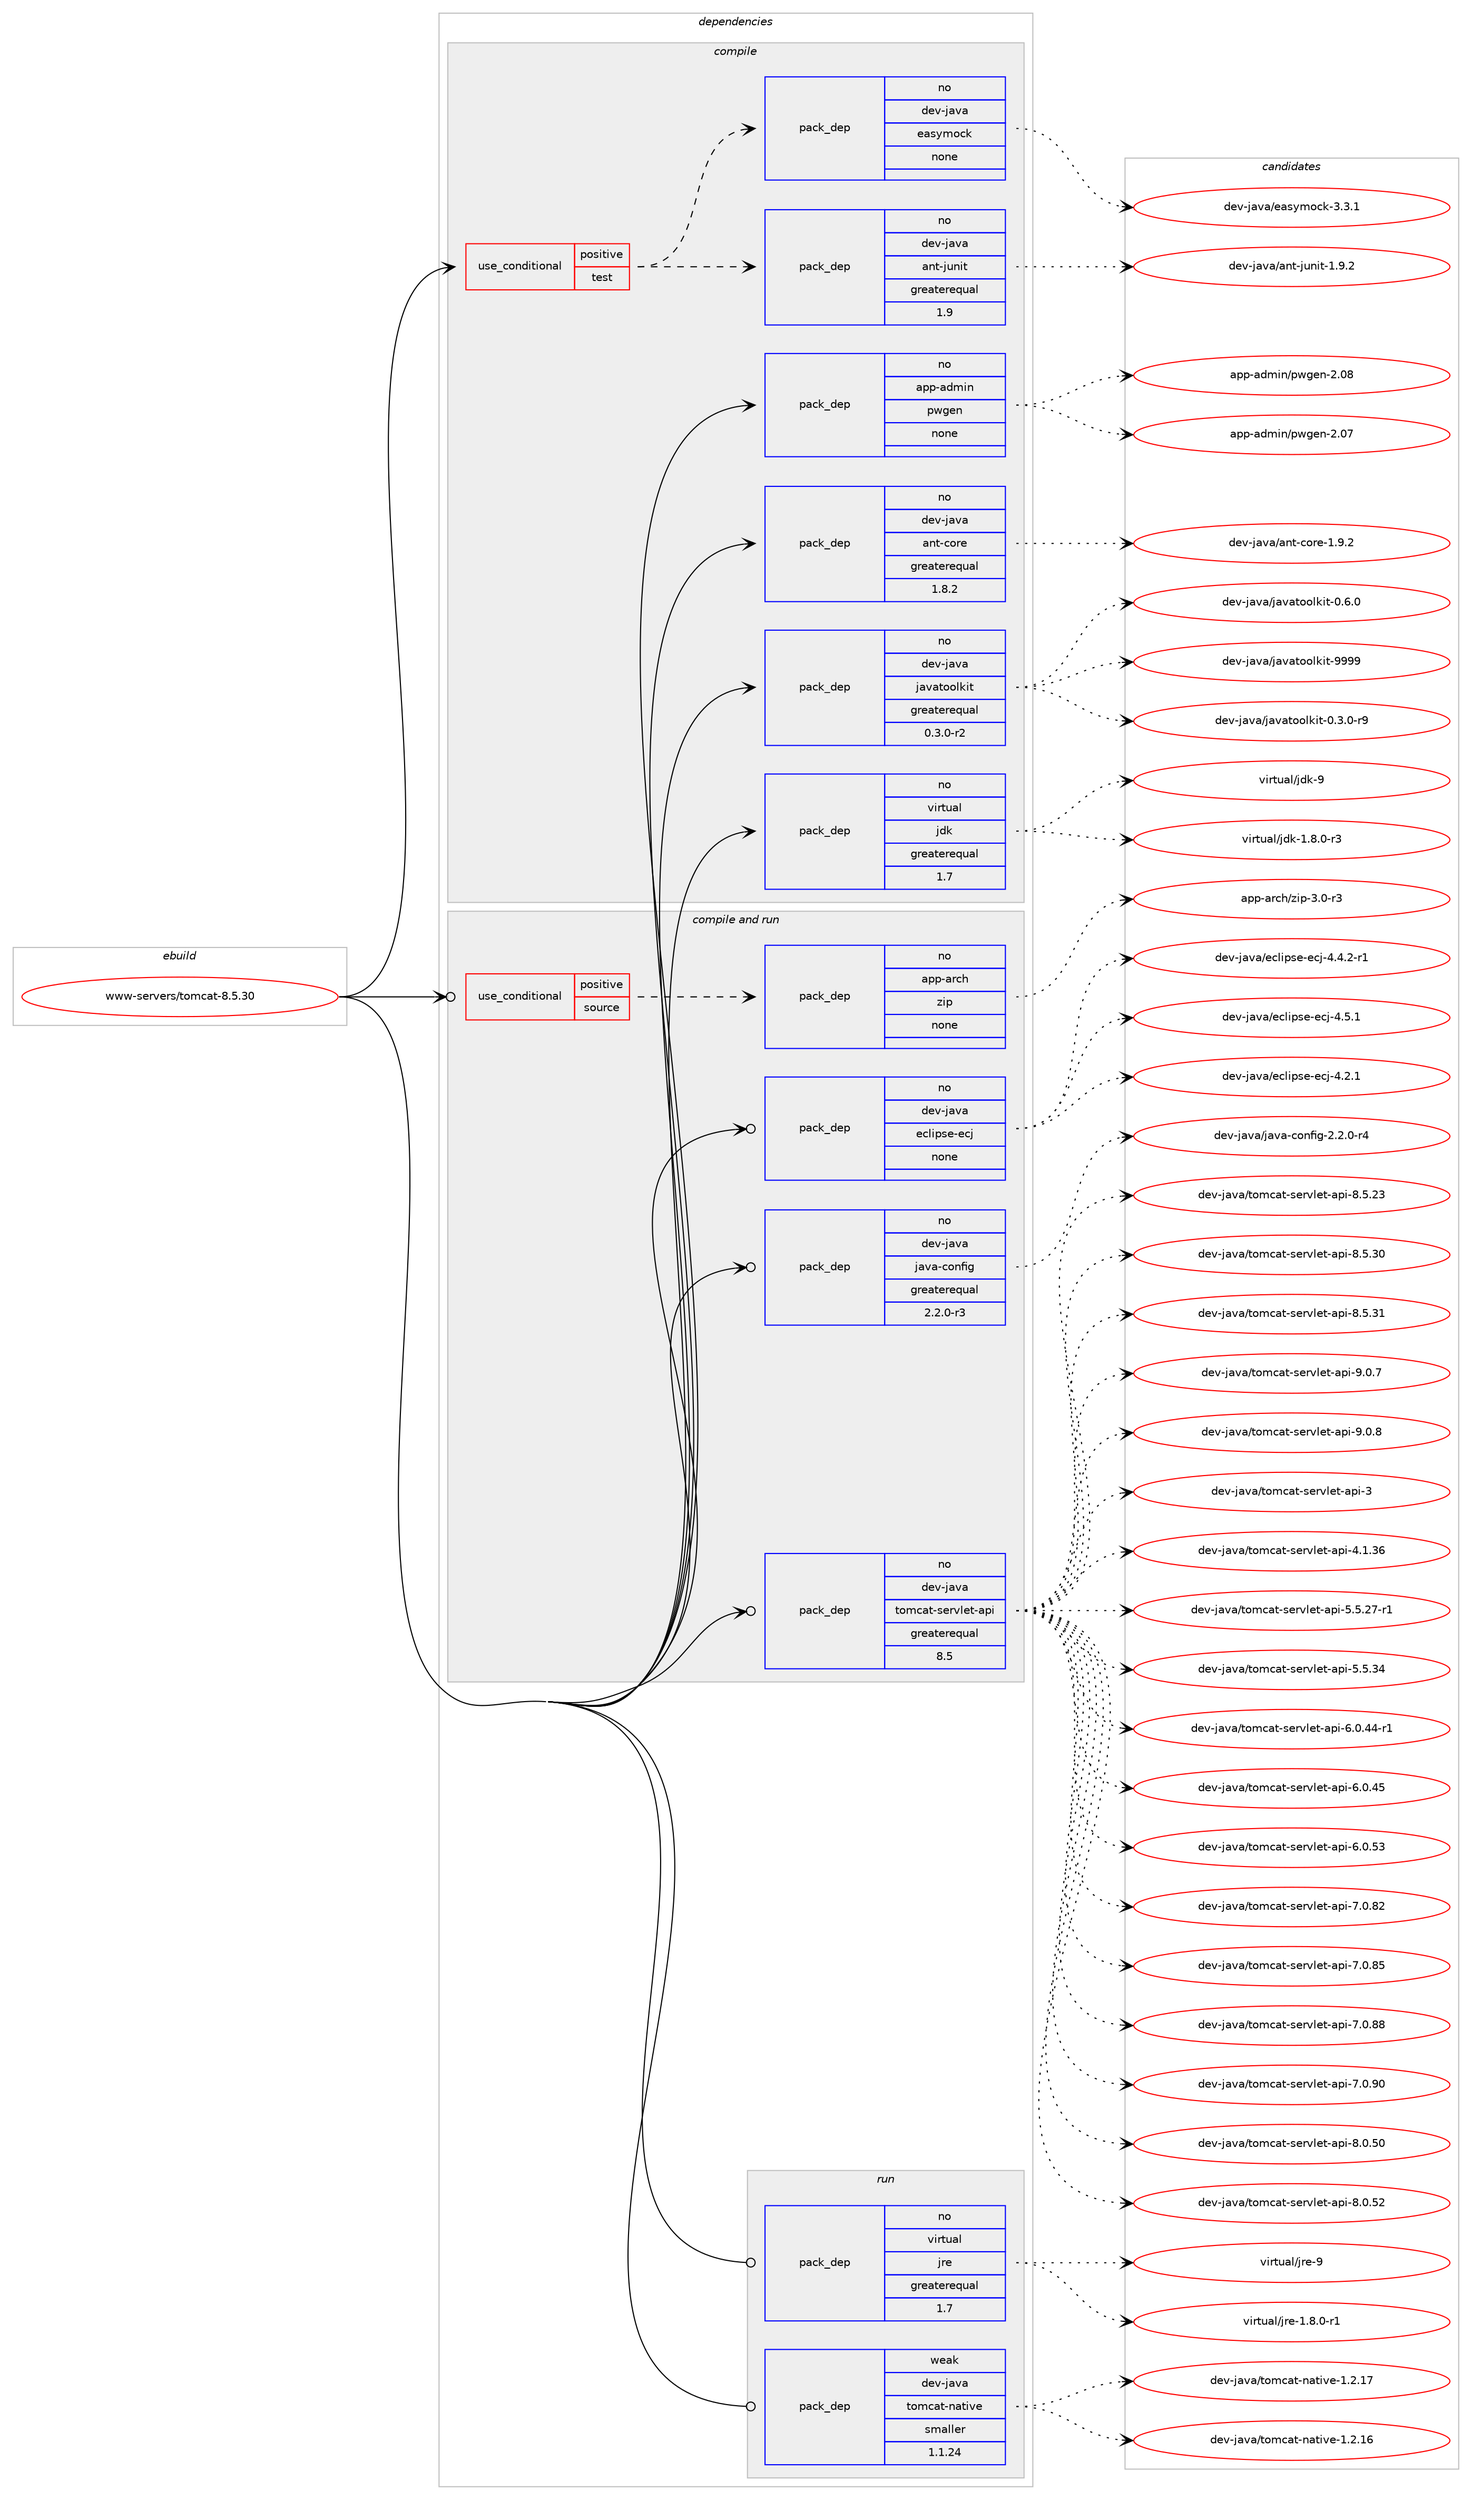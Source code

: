 digraph prolog {

# *************
# Graph options
# *************

newrank=true;
concentrate=true;
compound=true;
graph [rankdir=LR,fontname=Helvetica,fontsize=10,ranksep=1.5];#, ranksep=2.5, nodesep=0.2];
edge  [arrowhead=vee];
node  [fontname=Helvetica,fontsize=10];

# **********
# The ebuild
# **********

subgraph cluster_leftcol {
color=gray;
rank=same;
label=<<i>ebuild</i>>;
id [label="www-servers/tomcat-8.5.30", color=red, width=4, href="../www-servers/tomcat-8.5.30.svg"];
}

# ****************
# The dependencies
# ****************

subgraph cluster_midcol {
color=gray;
label=<<i>dependencies</i>>;
subgraph cluster_compile {
fillcolor="#eeeeee";
style=filled;
label=<<i>compile</i>>;
subgraph cond2852 {
dependency12837 [label=<<TABLE BORDER="0" CELLBORDER="1" CELLSPACING="0" CELLPADDING="4"><TR><TD ROWSPAN="3" CELLPADDING="10">use_conditional</TD></TR><TR><TD>positive</TD></TR><TR><TD>test</TD></TR></TABLE>>, shape=none, color=red];
subgraph pack9724 {
dependency12838 [label=<<TABLE BORDER="0" CELLBORDER="1" CELLSPACING="0" CELLPADDING="4" WIDTH="220"><TR><TD ROWSPAN="6" CELLPADDING="30">pack_dep</TD></TR><TR><TD WIDTH="110">no</TD></TR><TR><TD>dev-java</TD></TR><TR><TD>ant-junit</TD></TR><TR><TD>greaterequal</TD></TR><TR><TD>1.9</TD></TR></TABLE>>, shape=none, color=blue];
}
dependency12837:e -> dependency12838:w [weight=20,style="dashed",arrowhead="vee"];
subgraph pack9725 {
dependency12839 [label=<<TABLE BORDER="0" CELLBORDER="1" CELLSPACING="0" CELLPADDING="4" WIDTH="220"><TR><TD ROWSPAN="6" CELLPADDING="30">pack_dep</TD></TR><TR><TD WIDTH="110">no</TD></TR><TR><TD>dev-java</TD></TR><TR><TD>easymock</TD></TR><TR><TD>none</TD></TR><TR><TD></TD></TR></TABLE>>, shape=none, color=blue];
}
dependency12837:e -> dependency12839:w [weight=20,style="dashed",arrowhead="vee"];
}
id:e -> dependency12837:w [weight=20,style="solid",arrowhead="vee"];
subgraph pack9726 {
dependency12840 [label=<<TABLE BORDER="0" CELLBORDER="1" CELLSPACING="0" CELLPADDING="4" WIDTH="220"><TR><TD ROWSPAN="6" CELLPADDING="30">pack_dep</TD></TR><TR><TD WIDTH="110">no</TD></TR><TR><TD>app-admin</TD></TR><TR><TD>pwgen</TD></TR><TR><TD>none</TD></TR><TR><TD></TD></TR></TABLE>>, shape=none, color=blue];
}
id:e -> dependency12840:w [weight=20,style="solid",arrowhead="vee"];
subgraph pack9727 {
dependency12841 [label=<<TABLE BORDER="0" CELLBORDER="1" CELLSPACING="0" CELLPADDING="4" WIDTH="220"><TR><TD ROWSPAN="6" CELLPADDING="30">pack_dep</TD></TR><TR><TD WIDTH="110">no</TD></TR><TR><TD>dev-java</TD></TR><TR><TD>ant-core</TD></TR><TR><TD>greaterequal</TD></TR><TR><TD>1.8.2</TD></TR></TABLE>>, shape=none, color=blue];
}
id:e -> dependency12841:w [weight=20,style="solid",arrowhead="vee"];
subgraph pack9728 {
dependency12842 [label=<<TABLE BORDER="0" CELLBORDER="1" CELLSPACING="0" CELLPADDING="4" WIDTH="220"><TR><TD ROWSPAN="6" CELLPADDING="30">pack_dep</TD></TR><TR><TD WIDTH="110">no</TD></TR><TR><TD>dev-java</TD></TR><TR><TD>javatoolkit</TD></TR><TR><TD>greaterequal</TD></TR><TR><TD>0.3.0-r2</TD></TR></TABLE>>, shape=none, color=blue];
}
id:e -> dependency12842:w [weight=20,style="solid",arrowhead="vee"];
subgraph pack9729 {
dependency12843 [label=<<TABLE BORDER="0" CELLBORDER="1" CELLSPACING="0" CELLPADDING="4" WIDTH="220"><TR><TD ROWSPAN="6" CELLPADDING="30">pack_dep</TD></TR><TR><TD WIDTH="110">no</TD></TR><TR><TD>virtual</TD></TR><TR><TD>jdk</TD></TR><TR><TD>greaterequal</TD></TR><TR><TD>1.7</TD></TR></TABLE>>, shape=none, color=blue];
}
id:e -> dependency12843:w [weight=20,style="solid",arrowhead="vee"];
}
subgraph cluster_compileandrun {
fillcolor="#eeeeee";
style=filled;
label=<<i>compile and run</i>>;
subgraph cond2853 {
dependency12844 [label=<<TABLE BORDER="0" CELLBORDER="1" CELLSPACING="0" CELLPADDING="4"><TR><TD ROWSPAN="3" CELLPADDING="10">use_conditional</TD></TR><TR><TD>positive</TD></TR><TR><TD>source</TD></TR></TABLE>>, shape=none, color=red];
subgraph pack9730 {
dependency12845 [label=<<TABLE BORDER="0" CELLBORDER="1" CELLSPACING="0" CELLPADDING="4" WIDTH="220"><TR><TD ROWSPAN="6" CELLPADDING="30">pack_dep</TD></TR><TR><TD WIDTH="110">no</TD></TR><TR><TD>app-arch</TD></TR><TR><TD>zip</TD></TR><TR><TD>none</TD></TR><TR><TD></TD></TR></TABLE>>, shape=none, color=blue];
}
dependency12844:e -> dependency12845:w [weight=20,style="dashed",arrowhead="vee"];
}
id:e -> dependency12844:w [weight=20,style="solid",arrowhead="odotvee"];
subgraph pack9731 {
dependency12846 [label=<<TABLE BORDER="0" CELLBORDER="1" CELLSPACING="0" CELLPADDING="4" WIDTH="220"><TR><TD ROWSPAN="6" CELLPADDING="30">pack_dep</TD></TR><TR><TD WIDTH="110">no</TD></TR><TR><TD>dev-java</TD></TR><TR><TD>eclipse-ecj</TD></TR><TR><TD>none</TD></TR><TR><TD></TD></TR></TABLE>>, shape=none, color=blue];
}
id:e -> dependency12846:w [weight=20,style="solid",arrowhead="odotvee"];
subgraph pack9732 {
dependency12847 [label=<<TABLE BORDER="0" CELLBORDER="1" CELLSPACING="0" CELLPADDING="4" WIDTH="220"><TR><TD ROWSPAN="6" CELLPADDING="30">pack_dep</TD></TR><TR><TD WIDTH="110">no</TD></TR><TR><TD>dev-java</TD></TR><TR><TD>java-config</TD></TR><TR><TD>greaterequal</TD></TR><TR><TD>2.2.0-r3</TD></TR></TABLE>>, shape=none, color=blue];
}
id:e -> dependency12847:w [weight=20,style="solid",arrowhead="odotvee"];
subgraph pack9733 {
dependency12848 [label=<<TABLE BORDER="0" CELLBORDER="1" CELLSPACING="0" CELLPADDING="4" WIDTH="220"><TR><TD ROWSPAN="6" CELLPADDING="30">pack_dep</TD></TR><TR><TD WIDTH="110">no</TD></TR><TR><TD>dev-java</TD></TR><TR><TD>tomcat-servlet-api</TD></TR><TR><TD>greaterequal</TD></TR><TR><TD>8.5</TD></TR></TABLE>>, shape=none, color=blue];
}
id:e -> dependency12848:w [weight=20,style="solid",arrowhead="odotvee"];
}
subgraph cluster_run {
fillcolor="#eeeeee";
style=filled;
label=<<i>run</i>>;
subgraph pack9734 {
dependency12849 [label=<<TABLE BORDER="0" CELLBORDER="1" CELLSPACING="0" CELLPADDING="4" WIDTH="220"><TR><TD ROWSPAN="6" CELLPADDING="30">pack_dep</TD></TR><TR><TD WIDTH="110">no</TD></TR><TR><TD>virtual</TD></TR><TR><TD>jre</TD></TR><TR><TD>greaterequal</TD></TR><TR><TD>1.7</TD></TR></TABLE>>, shape=none, color=blue];
}
id:e -> dependency12849:w [weight=20,style="solid",arrowhead="odot"];
subgraph pack9735 {
dependency12850 [label=<<TABLE BORDER="0" CELLBORDER="1" CELLSPACING="0" CELLPADDING="4" WIDTH="220"><TR><TD ROWSPAN="6" CELLPADDING="30">pack_dep</TD></TR><TR><TD WIDTH="110">weak</TD></TR><TR><TD>dev-java</TD></TR><TR><TD>tomcat-native</TD></TR><TR><TD>smaller</TD></TR><TR><TD>1.1.24</TD></TR></TABLE>>, shape=none, color=blue];
}
id:e -> dependency12850:w [weight=20,style="solid",arrowhead="odot"];
}
}

# **************
# The candidates
# **************

subgraph cluster_choices {
rank=same;
color=gray;
label=<<i>candidates</i>>;

subgraph choice9724 {
color=black;
nodesep=1;
choice100101118451069711897479711011645106117110105116454946574650 [label="dev-java/ant-junit-1.9.2", color=red, width=4,href="../dev-java/ant-junit-1.9.2.svg"];
dependency12838:e -> choice100101118451069711897479711011645106117110105116454946574650:w [style=dotted,weight="100"];
}
subgraph choice9725 {
color=black;
nodesep=1;
choice100101118451069711897471019711512110911199107455146514649 [label="dev-java/easymock-3.3.1", color=red, width=4,href="../dev-java/easymock-3.3.1.svg"];
dependency12839:e -> choice100101118451069711897471019711512110911199107455146514649:w [style=dotted,weight="100"];
}
subgraph choice9726 {
color=black;
nodesep=1;
choice971121124597100109105110471121191031011104550464855 [label="app-admin/pwgen-2.07", color=red, width=4,href="../app-admin/pwgen-2.07.svg"];
choice971121124597100109105110471121191031011104550464856 [label="app-admin/pwgen-2.08", color=red, width=4,href="../app-admin/pwgen-2.08.svg"];
dependency12840:e -> choice971121124597100109105110471121191031011104550464855:w [style=dotted,weight="100"];
dependency12840:e -> choice971121124597100109105110471121191031011104550464856:w [style=dotted,weight="100"];
}
subgraph choice9727 {
color=black;
nodesep=1;
choice10010111845106971189747971101164599111114101454946574650 [label="dev-java/ant-core-1.9.2", color=red, width=4,href="../dev-java/ant-core-1.9.2.svg"];
dependency12841:e -> choice10010111845106971189747971101164599111114101454946574650:w [style=dotted,weight="100"];
}
subgraph choice9728 {
color=black;
nodesep=1;
choice1001011184510697118974710697118971161111111081071051164548465146484511457 [label="dev-java/javatoolkit-0.3.0-r9", color=red, width=4,href="../dev-java/javatoolkit-0.3.0-r9.svg"];
choice100101118451069711897471069711897116111111108107105116454846544648 [label="dev-java/javatoolkit-0.6.0", color=red, width=4,href="../dev-java/javatoolkit-0.6.0.svg"];
choice1001011184510697118974710697118971161111111081071051164557575757 [label="dev-java/javatoolkit-9999", color=red, width=4,href="../dev-java/javatoolkit-9999.svg"];
dependency12842:e -> choice1001011184510697118974710697118971161111111081071051164548465146484511457:w [style=dotted,weight="100"];
dependency12842:e -> choice100101118451069711897471069711897116111111108107105116454846544648:w [style=dotted,weight="100"];
dependency12842:e -> choice1001011184510697118974710697118971161111111081071051164557575757:w [style=dotted,weight="100"];
}
subgraph choice9729 {
color=black;
nodesep=1;
choice11810511411611797108471061001074549465646484511451 [label="virtual/jdk-1.8.0-r3", color=red, width=4,href="../virtual/jdk-1.8.0-r3.svg"];
choice11810511411611797108471061001074557 [label="virtual/jdk-9", color=red, width=4,href="../virtual/jdk-9.svg"];
dependency12843:e -> choice11810511411611797108471061001074549465646484511451:w [style=dotted,weight="100"];
dependency12843:e -> choice11810511411611797108471061001074557:w [style=dotted,weight="100"];
}
subgraph choice9730 {
color=black;
nodesep=1;
choice9711211245971149910447122105112455146484511451 [label="app-arch/zip-3.0-r3", color=red, width=4,href="../app-arch/zip-3.0-r3.svg"];
dependency12845:e -> choice9711211245971149910447122105112455146484511451:w [style=dotted,weight="100"];
}
subgraph choice9731 {
color=black;
nodesep=1;
choice10010111845106971189747101991081051121151014510199106455246504649 [label="dev-java/eclipse-ecj-4.2.1", color=red, width=4,href="../dev-java/eclipse-ecj-4.2.1.svg"];
choice100101118451069711897471019910810511211510145101991064552465246504511449 [label="dev-java/eclipse-ecj-4.4.2-r1", color=red, width=4,href="../dev-java/eclipse-ecj-4.4.2-r1.svg"];
choice10010111845106971189747101991081051121151014510199106455246534649 [label="dev-java/eclipse-ecj-4.5.1", color=red, width=4,href="../dev-java/eclipse-ecj-4.5.1.svg"];
dependency12846:e -> choice10010111845106971189747101991081051121151014510199106455246504649:w [style=dotted,weight="100"];
dependency12846:e -> choice100101118451069711897471019910810511211510145101991064552465246504511449:w [style=dotted,weight="100"];
dependency12846:e -> choice10010111845106971189747101991081051121151014510199106455246534649:w [style=dotted,weight="100"];
}
subgraph choice9732 {
color=black;
nodesep=1;
choice10010111845106971189747106971189745991111101021051034550465046484511452 [label="dev-java/java-config-2.2.0-r4", color=red, width=4,href="../dev-java/java-config-2.2.0-r4.svg"];
dependency12847:e -> choice10010111845106971189747106971189745991111101021051034550465046484511452:w [style=dotted,weight="100"];
}
subgraph choice9733 {
color=black;
nodesep=1;
choice1001011184510697118974711611110999971164511510111411810810111645971121054551 [label="dev-java/tomcat-servlet-api-3", color=red, width=4,href="../dev-java/tomcat-servlet-api-3.svg"];
choice10010111845106971189747116111109999711645115101114118108101116459711210545524649465154 [label="dev-java/tomcat-servlet-api-4.1.36", color=red, width=4,href="../dev-java/tomcat-servlet-api-4.1.36.svg"];
choice100101118451069711897471161111099997116451151011141181081011164597112105455346534650554511449 [label="dev-java/tomcat-servlet-api-5.5.27-r1", color=red, width=4,href="../dev-java/tomcat-servlet-api-5.5.27-r1.svg"];
choice10010111845106971189747116111109999711645115101114118108101116459711210545534653465152 [label="dev-java/tomcat-servlet-api-5.5.34", color=red, width=4,href="../dev-java/tomcat-servlet-api-5.5.34.svg"];
choice100101118451069711897471161111099997116451151011141181081011164597112105455446484652524511449 [label="dev-java/tomcat-servlet-api-6.0.44-r1", color=red, width=4,href="../dev-java/tomcat-servlet-api-6.0.44-r1.svg"];
choice10010111845106971189747116111109999711645115101114118108101116459711210545544648465253 [label="dev-java/tomcat-servlet-api-6.0.45", color=red, width=4,href="../dev-java/tomcat-servlet-api-6.0.45.svg"];
choice10010111845106971189747116111109999711645115101114118108101116459711210545544648465351 [label="dev-java/tomcat-servlet-api-6.0.53", color=red, width=4,href="../dev-java/tomcat-servlet-api-6.0.53.svg"];
choice10010111845106971189747116111109999711645115101114118108101116459711210545554648465650 [label="dev-java/tomcat-servlet-api-7.0.82", color=red, width=4,href="../dev-java/tomcat-servlet-api-7.0.82.svg"];
choice10010111845106971189747116111109999711645115101114118108101116459711210545554648465653 [label="dev-java/tomcat-servlet-api-7.0.85", color=red, width=4,href="../dev-java/tomcat-servlet-api-7.0.85.svg"];
choice10010111845106971189747116111109999711645115101114118108101116459711210545554648465656 [label="dev-java/tomcat-servlet-api-7.0.88", color=red, width=4,href="../dev-java/tomcat-servlet-api-7.0.88.svg"];
choice10010111845106971189747116111109999711645115101114118108101116459711210545554648465748 [label="dev-java/tomcat-servlet-api-7.0.90", color=red, width=4,href="../dev-java/tomcat-servlet-api-7.0.90.svg"];
choice10010111845106971189747116111109999711645115101114118108101116459711210545564648465348 [label="dev-java/tomcat-servlet-api-8.0.50", color=red, width=4,href="../dev-java/tomcat-servlet-api-8.0.50.svg"];
choice10010111845106971189747116111109999711645115101114118108101116459711210545564648465350 [label="dev-java/tomcat-servlet-api-8.0.52", color=red, width=4,href="../dev-java/tomcat-servlet-api-8.0.52.svg"];
choice10010111845106971189747116111109999711645115101114118108101116459711210545564653465051 [label="dev-java/tomcat-servlet-api-8.5.23", color=red, width=4,href="../dev-java/tomcat-servlet-api-8.5.23.svg"];
choice10010111845106971189747116111109999711645115101114118108101116459711210545564653465148 [label="dev-java/tomcat-servlet-api-8.5.30", color=red, width=4,href="../dev-java/tomcat-servlet-api-8.5.30.svg"];
choice10010111845106971189747116111109999711645115101114118108101116459711210545564653465149 [label="dev-java/tomcat-servlet-api-8.5.31", color=red, width=4,href="../dev-java/tomcat-servlet-api-8.5.31.svg"];
choice100101118451069711897471161111099997116451151011141181081011164597112105455746484655 [label="dev-java/tomcat-servlet-api-9.0.7", color=red, width=4,href="../dev-java/tomcat-servlet-api-9.0.7.svg"];
choice100101118451069711897471161111099997116451151011141181081011164597112105455746484656 [label="dev-java/tomcat-servlet-api-9.0.8", color=red, width=4,href="../dev-java/tomcat-servlet-api-9.0.8.svg"];
dependency12848:e -> choice1001011184510697118974711611110999971164511510111411810810111645971121054551:w [style=dotted,weight="100"];
dependency12848:e -> choice10010111845106971189747116111109999711645115101114118108101116459711210545524649465154:w [style=dotted,weight="100"];
dependency12848:e -> choice100101118451069711897471161111099997116451151011141181081011164597112105455346534650554511449:w [style=dotted,weight="100"];
dependency12848:e -> choice10010111845106971189747116111109999711645115101114118108101116459711210545534653465152:w [style=dotted,weight="100"];
dependency12848:e -> choice100101118451069711897471161111099997116451151011141181081011164597112105455446484652524511449:w [style=dotted,weight="100"];
dependency12848:e -> choice10010111845106971189747116111109999711645115101114118108101116459711210545544648465253:w [style=dotted,weight="100"];
dependency12848:e -> choice10010111845106971189747116111109999711645115101114118108101116459711210545544648465351:w [style=dotted,weight="100"];
dependency12848:e -> choice10010111845106971189747116111109999711645115101114118108101116459711210545554648465650:w [style=dotted,weight="100"];
dependency12848:e -> choice10010111845106971189747116111109999711645115101114118108101116459711210545554648465653:w [style=dotted,weight="100"];
dependency12848:e -> choice10010111845106971189747116111109999711645115101114118108101116459711210545554648465656:w [style=dotted,weight="100"];
dependency12848:e -> choice10010111845106971189747116111109999711645115101114118108101116459711210545554648465748:w [style=dotted,weight="100"];
dependency12848:e -> choice10010111845106971189747116111109999711645115101114118108101116459711210545564648465348:w [style=dotted,weight="100"];
dependency12848:e -> choice10010111845106971189747116111109999711645115101114118108101116459711210545564648465350:w [style=dotted,weight="100"];
dependency12848:e -> choice10010111845106971189747116111109999711645115101114118108101116459711210545564653465051:w [style=dotted,weight="100"];
dependency12848:e -> choice10010111845106971189747116111109999711645115101114118108101116459711210545564653465148:w [style=dotted,weight="100"];
dependency12848:e -> choice10010111845106971189747116111109999711645115101114118108101116459711210545564653465149:w [style=dotted,weight="100"];
dependency12848:e -> choice100101118451069711897471161111099997116451151011141181081011164597112105455746484655:w [style=dotted,weight="100"];
dependency12848:e -> choice100101118451069711897471161111099997116451151011141181081011164597112105455746484656:w [style=dotted,weight="100"];
}
subgraph choice9734 {
color=black;
nodesep=1;
choice11810511411611797108471061141014549465646484511449 [label="virtual/jre-1.8.0-r1", color=red, width=4,href="../virtual/jre-1.8.0-r1.svg"];
choice11810511411611797108471061141014557 [label="virtual/jre-9", color=red, width=4,href="../virtual/jre-9.svg"];
dependency12849:e -> choice11810511411611797108471061141014549465646484511449:w [style=dotted,weight="100"];
dependency12849:e -> choice11810511411611797108471061141014557:w [style=dotted,weight="100"];
}
subgraph choice9735 {
color=black;
nodesep=1;
choice100101118451069711897471161111099997116451109711610511810145494650464954 [label="dev-java/tomcat-native-1.2.16", color=red, width=4,href="../dev-java/tomcat-native-1.2.16.svg"];
choice100101118451069711897471161111099997116451109711610511810145494650464955 [label="dev-java/tomcat-native-1.2.17", color=red, width=4,href="../dev-java/tomcat-native-1.2.17.svg"];
dependency12850:e -> choice100101118451069711897471161111099997116451109711610511810145494650464954:w [style=dotted,weight="100"];
dependency12850:e -> choice100101118451069711897471161111099997116451109711610511810145494650464955:w [style=dotted,weight="100"];
}
}

}
